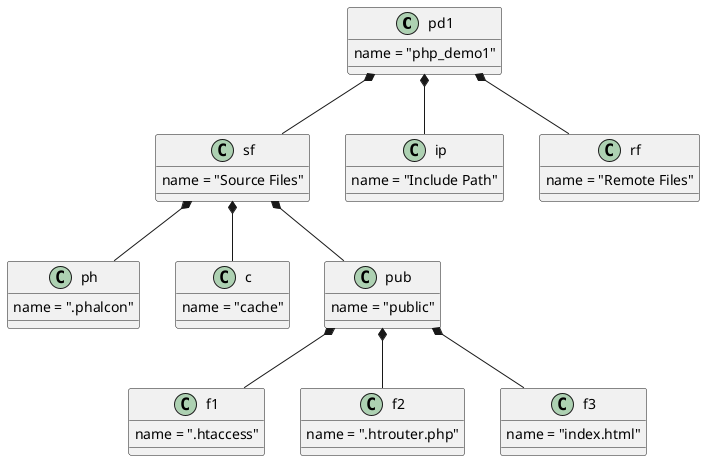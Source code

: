 @startuml
pd1 *-- sf
sf *-- ph
sf *-- c
sf *-- pub
pub *-- f1
pub *-- f2
pub *-- f3
pd1 *-- ip
pd1 *-- rf

object "<u>php_demo1:Folder</u>" as pd1 {
  name = "php_demo1"
}

object "<u>SourceFiles:Folder</u>" as sf {
  name = "Source Files"
}

object "<u>phalcon:Folder</u>" as ph {
  name = ".phalcon"
}

object "<u>cache:Folder</u>" as c {
  name = "cache"
}

object "<u>public:Folder</u>" as pub {
  name = "public"
}

object "<u>htaccess:File</u>" as f1 {
  name = ".htaccess"
}

object "<u>htrouter:File</u>" as f2 {
  name = ".htrouter.php"
}

object "<u>index:File</u>" as f3 {
  name = "index.html"
}

object "<u>IncludePath:Folder</u>" as ip {
  name = "Include Path"
}

object "<u>RemoteFiles:Folder</u>" as rf {
  name = "Remote Files"
}

@enduml
